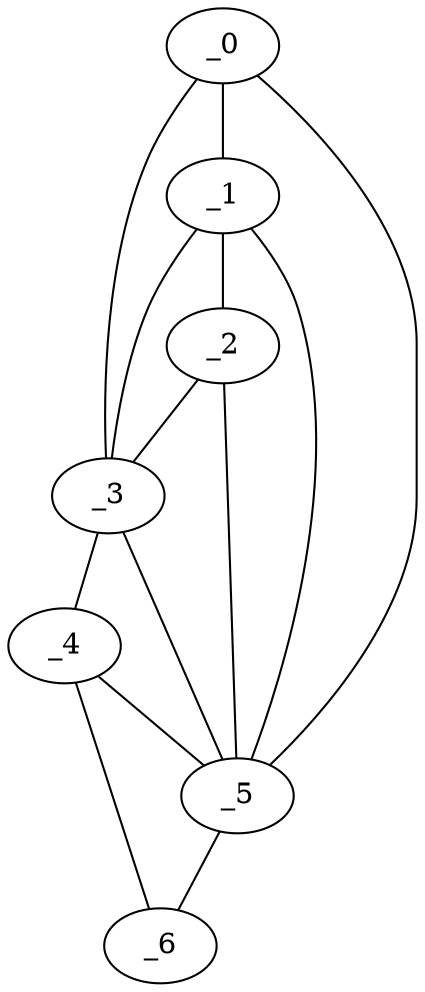 graph "obj4__230.gxl" {
	_0	 [x=53,
		y=21];
	_1	 [x=62,
		y=25];
	_0 -- _1	 [valence=2];
	_3	 [x=76,
		y=47];
	_0 -- _3	 [valence=1];
	_5	 [x=97,
		y=31];
	_0 -- _5	 [valence=1];
	_2	 [x=67,
		y=29];
	_1 -- _2	 [valence=2];
	_1 -- _3	 [valence=2];
	_1 -- _5	 [valence=2];
	_2 -- _3	 [valence=2];
	_2 -- _5	 [valence=1];
	_4	 [x=94,
		y=50];
	_3 -- _4	 [valence=1];
	_3 -- _5	 [valence=2];
	_4 -- _5	 [valence=1];
	_6	 [x=104,
		y=43];
	_4 -- _6	 [valence=1];
	_5 -- _6	 [valence=1];
}
